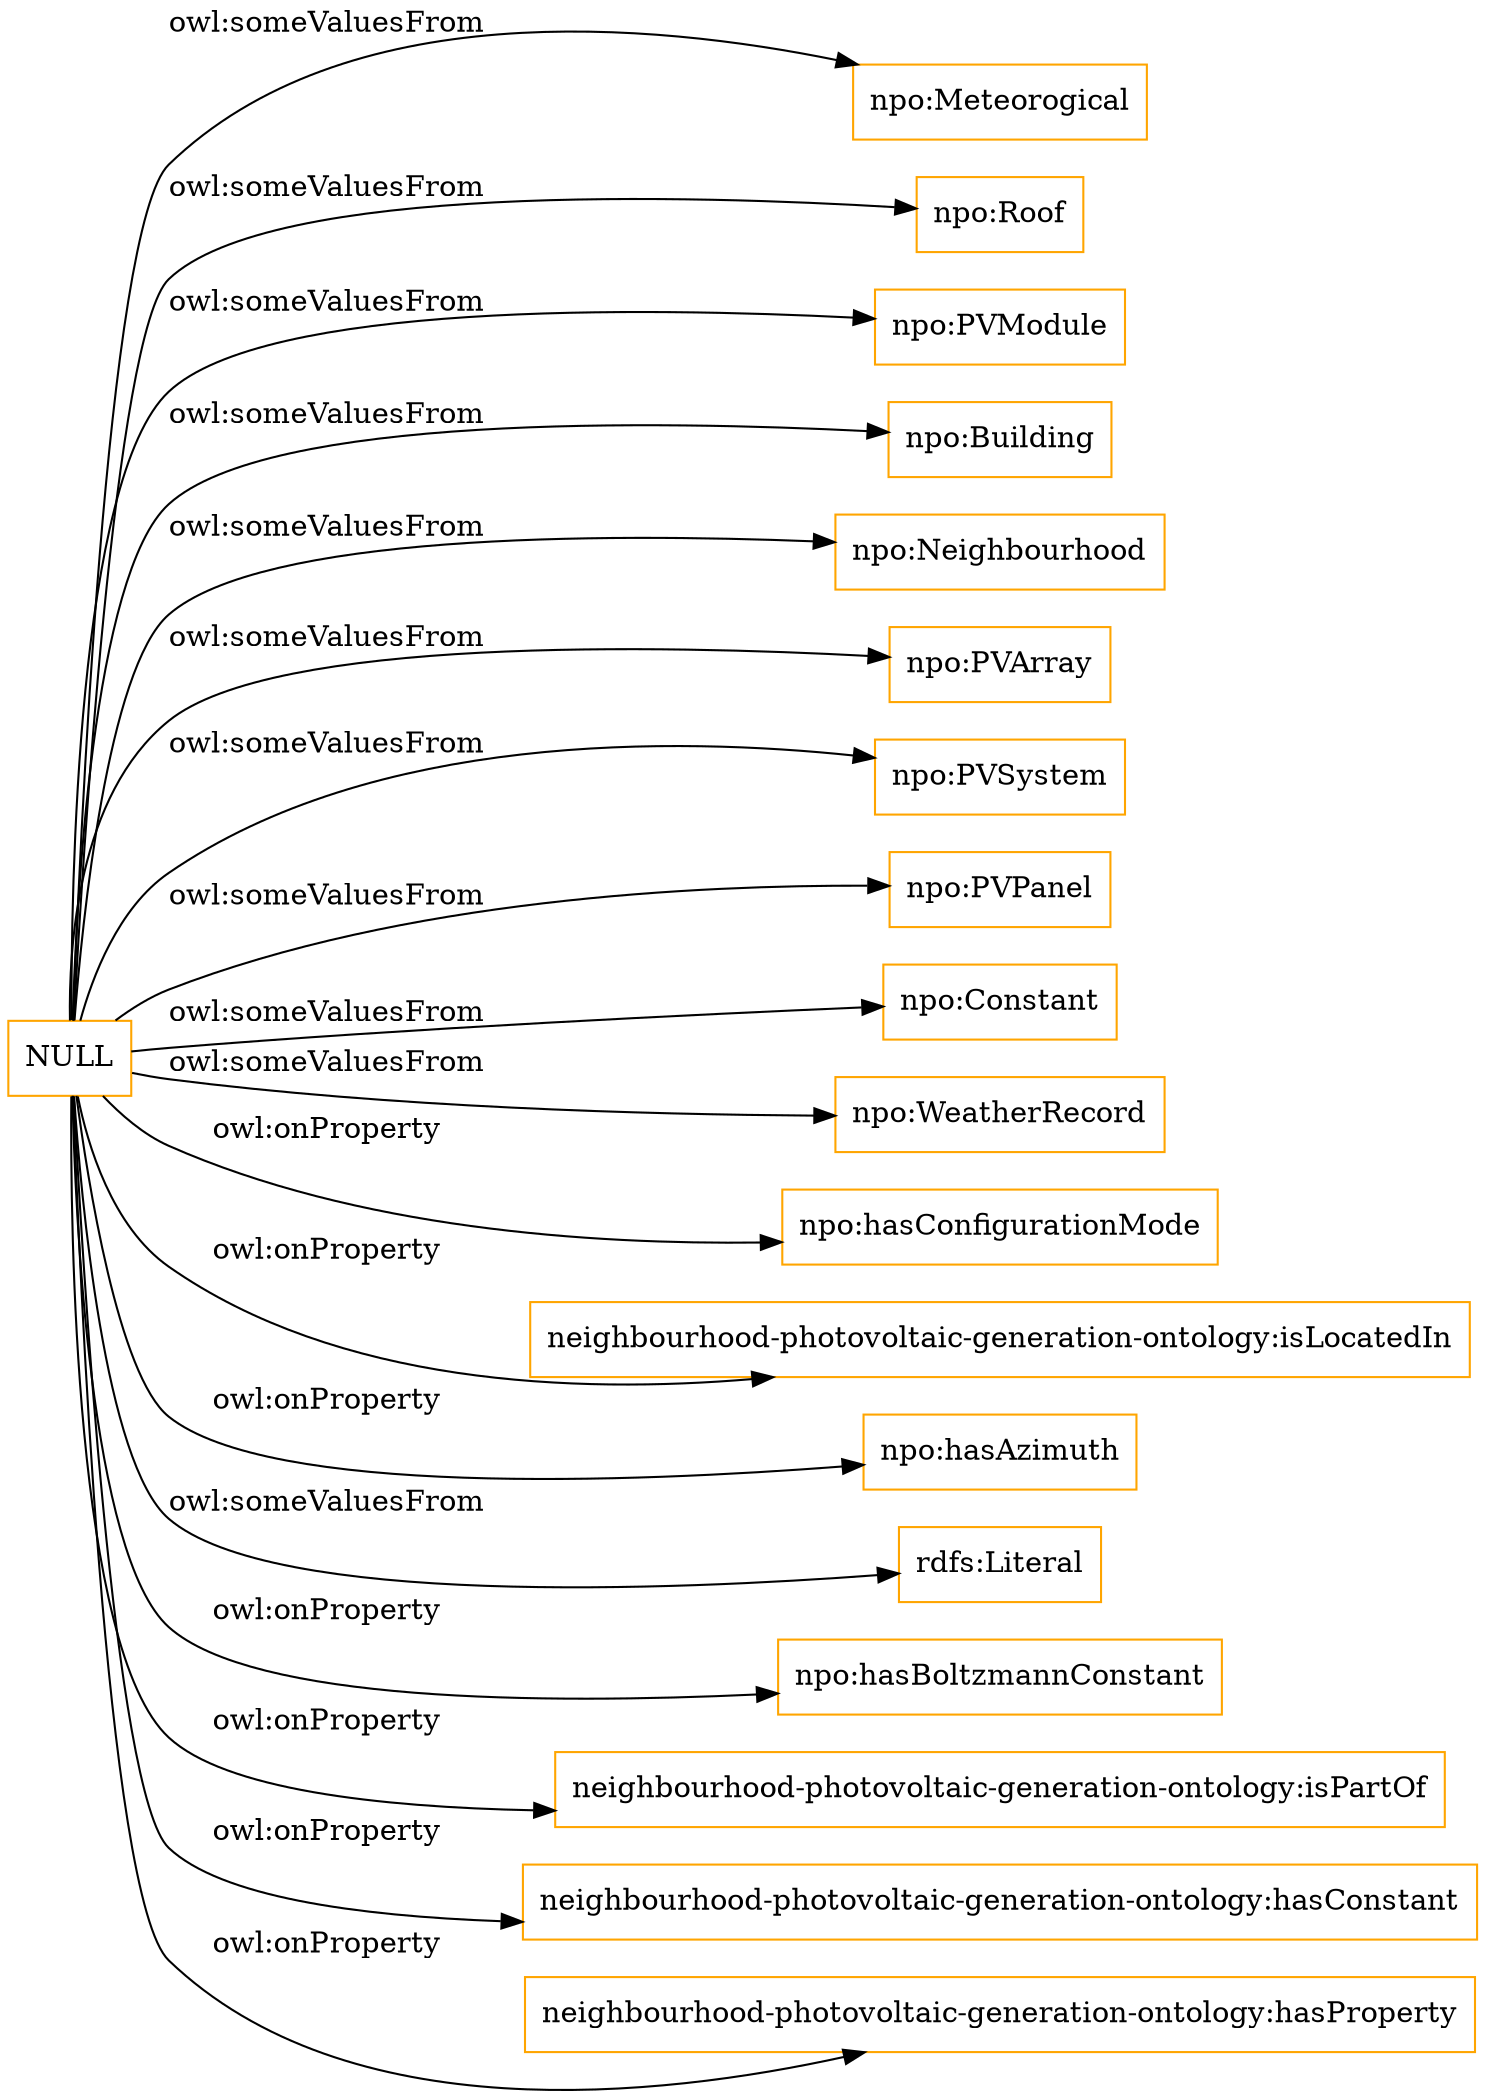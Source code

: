 digraph ar2dtool_diagram { 
rankdir=LR;
size="1501"
node [shape = rectangle, color="orange"]; "npo:Meteorogical" "npo:Roof" "npo:PVModule" "npo:Building" "npo:Neighbourhood" "npo:PVArray" "npo:PVSystem" "npo:PVPanel" "npo:Constant" "npo:WeatherRecord" ; /*classes style*/
	"NULL" -> "npo:hasConfigurationMode" [ label = "owl:onProperty" ];
	"NULL" -> "npo:PVPanel" [ label = "owl:someValuesFrom" ];
	"NULL" -> "neighbourhood-photovoltaic-generation-ontology:isLocatedIn" [ label = "owl:onProperty" ];
	"NULL" -> "npo:WeatherRecord" [ label = "owl:someValuesFrom" ];
	"NULL" -> "npo:Roof" [ label = "owl:someValuesFrom" ];
	"NULL" -> "npo:PVModule" [ label = "owl:someValuesFrom" ];
	"NULL" -> "npo:hasAzimuth" [ label = "owl:onProperty" ];
	"NULL" -> "npo:PVSystem" [ label = "owl:someValuesFrom" ];
	"NULL" -> "rdfs:Literal" [ label = "owl:someValuesFrom" ];
	"NULL" -> "npo:Meteorogical" [ label = "owl:someValuesFrom" ];
	"NULL" -> "npo:Neighbourhood" [ label = "owl:someValuesFrom" ];
	"NULL" -> "npo:PVArray" [ label = "owl:someValuesFrom" ];
	"NULL" -> "npo:Building" [ label = "owl:someValuesFrom" ];
	"NULL" -> "npo:hasBoltzmannConstant" [ label = "owl:onProperty" ];
	"NULL" -> "neighbourhood-photovoltaic-generation-ontology:isPartOf" [ label = "owl:onProperty" ];
	"NULL" -> "neighbourhood-photovoltaic-generation-ontology:hasConstant" [ label = "owl:onProperty" ];
	"NULL" -> "neighbourhood-photovoltaic-generation-ontology:hasProperty" [ label = "owl:onProperty" ];
	"NULL" -> "npo:Constant" [ label = "owl:someValuesFrom" ];

}
